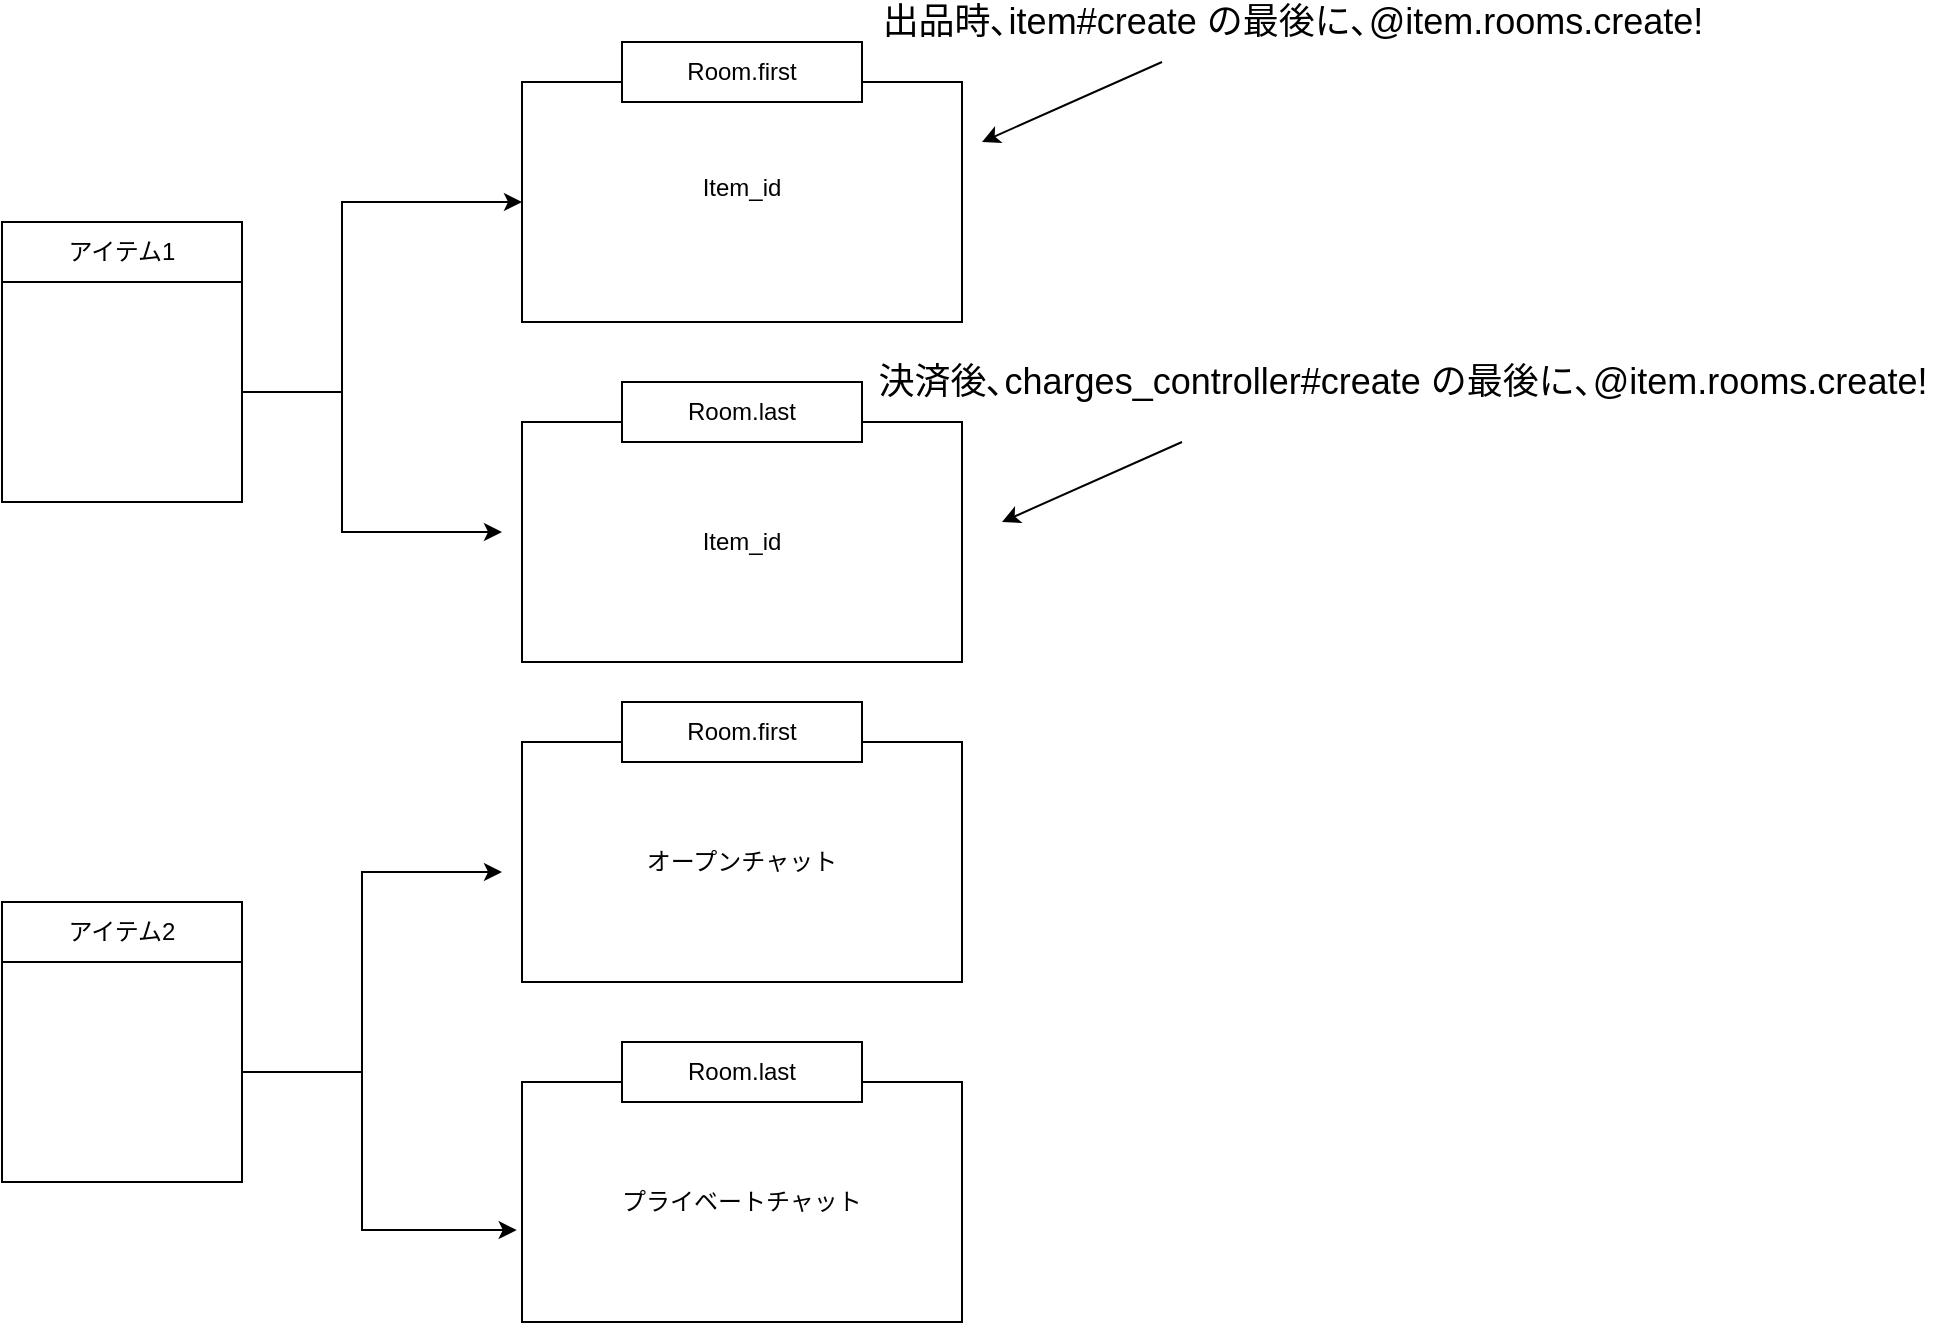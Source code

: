 <mxfile version="14.2.4" type="embed">
    <diagram id="5_PsxuUctauhOo19xLV4" name="ページ1">
        <mxGraphModel dx="946" dy="610" grid="1" gridSize="10" guides="1" tooltips="1" connect="1" arrows="1" fold="1" page="1" pageScale="1" pageWidth="850" pageHeight="1100" math="0" shadow="0">
            <root>
                <mxCell id="0"/>
                <mxCell id="1" parent="0"/>
                <mxCell id="9" value="Item_id&lt;br&gt;&lt;br&gt;" style="whiteSpace=wrap;html=1;" parent="1" vertex="1">
                    <mxGeometry x="360" y="70" width="220" height="120" as="geometry"/>
                </mxCell>
                <mxCell id="2" value="アイテム1" style="whiteSpace=wrap;html=1;" parent="1" vertex="1">
                    <mxGeometry x="100" y="140" width="120" height="30" as="geometry"/>
                </mxCell>
                <mxCell id="16" style="edgeStyle=orthogonalEdgeStyle;rounded=0;orthogonalLoop=1;jettySize=auto;html=1;entryX=0;entryY=0.5;entryDx=0;entryDy=0;" parent="1" source="3" target="9" edge="1">
                    <mxGeometry relative="1" as="geometry">
                        <mxPoint x="340" y="180" as="targetPoint"/>
                        <Array as="points">
                            <mxPoint x="270" y="225"/>
                            <mxPoint x="270" y="130"/>
                        </Array>
                    </mxGeometry>
                </mxCell>
                <mxCell id="17" style="edgeStyle=orthogonalEdgeStyle;rounded=0;orthogonalLoop=1;jettySize=auto;html=1;" parent="1" source="3" edge="1">
                    <mxGeometry relative="1" as="geometry">
                        <mxPoint x="350" y="295" as="targetPoint"/>
                        <Array as="points">
                            <mxPoint x="270" y="225"/>
                            <mxPoint x="270" y="295"/>
                        </Array>
                    </mxGeometry>
                </mxCell>
                <mxCell id="3" value="" style="whiteSpace=wrap;html=1;" parent="1" vertex="1">
                    <mxGeometry x="100" y="170" width="120" height="110" as="geometry"/>
                </mxCell>
                <mxCell id="4" value="アイテム2" style="whiteSpace=wrap;html=1;" parent="1" vertex="1">
                    <mxGeometry x="100" y="480" width="120" height="30" as="geometry"/>
                </mxCell>
                <mxCell id="18" style="edgeStyle=orthogonalEdgeStyle;rounded=0;orthogonalLoop=1;jettySize=auto;html=1;" parent="1" source="5" edge="1">
                    <mxGeometry relative="1" as="geometry">
                        <mxPoint x="350" y="465" as="targetPoint"/>
                        <Array as="points">
                            <mxPoint x="280" y="565"/>
                            <mxPoint x="280" y="465"/>
                        </Array>
                    </mxGeometry>
                </mxCell>
                <mxCell id="19" style="edgeStyle=orthogonalEdgeStyle;rounded=0;orthogonalLoop=1;jettySize=auto;html=1;entryX=-0.012;entryY=0.617;entryDx=0;entryDy=0;entryPerimeter=0;" parent="1" source="5" target="14" edge="1">
                    <mxGeometry relative="1" as="geometry">
                        <Array as="points">
                            <mxPoint x="280" y="565"/>
                            <mxPoint x="280" y="644"/>
                        </Array>
                    </mxGeometry>
                </mxCell>
                <mxCell id="5" value="" style="whiteSpace=wrap;html=1;" parent="1" vertex="1">
                    <mxGeometry x="100" y="510" width="120" height="110" as="geometry"/>
                </mxCell>
                <mxCell id="8" value="Room.first" style="whiteSpace=wrap;html=1;" parent="1" vertex="1">
                    <mxGeometry x="410" y="50" width="120" height="30" as="geometry"/>
                </mxCell>
                <mxCell id="10" value="Item_id" style="whiteSpace=wrap;html=1;" parent="1" vertex="1">
                    <mxGeometry x="360" y="240" width="220" height="120" as="geometry"/>
                </mxCell>
                <mxCell id="11" value="Room.last" style="whiteSpace=wrap;html=1;" parent="1" vertex="1">
                    <mxGeometry x="410" y="220" width="120" height="30" as="geometry"/>
                </mxCell>
                <mxCell id="12" value="&lt;span&gt;オープンチャット&lt;/span&gt;" style="whiteSpace=wrap;html=1;" parent="1" vertex="1">
                    <mxGeometry x="360" y="400" width="220" height="120" as="geometry"/>
                </mxCell>
                <mxCell id="13" value="Room.first" style="whiteSpace=wrap;html=1;" parent="1" vertex="1">
                    <mxGeometry x="410" y="380" width="120" height="30" as="geometry"/>
                </mxCell>
                <mxCell id="14" value="&lt;span&gt;プライベートチャット&lt;/span&gt;" style="whiteSpace=wrap;html=1;" parent="1" vertex="1">
                    <mxGeometry x="360" y="570" width="220" height="120" as="geometry"/>
                </mxCell>
                <mxCell id="15" value="Room.last" style="whiteSpace=wrap;html=1;" parent="1" vertex="1">
                    <mxGeometry x="410" y="550" width="120" height="30" as="geometry"/>
                </mxCell>
                <mxCell id="20" value="&lt;span style=&quot;font-size: 18px&quot;&gt;出品時､item#create の最後に､@item.rooms.create!&lt;/span&gt;" style="text;html=1;align=center;verticalAlign=middle;resizable=0;points=[];autosize=1;" parent="1" vertex="1">
                    <mxGeometry x="530" y="30" width="430" height="20" as="geometry"/>
                </mxCell>
                <mxCell id="21" value="&lt;font style=&quot;font-size: 18px&quot;&gt;決済後､charges_controller#create の最後に､@item.rooms.create!&lt;/font&gt;" style="text;html=1;align=center;verticalAlign=middle;resizable=0;points=[];autosize=1;" vertex="1" parent="1">
                    <mxGeometry x="530" y="210" width="540" height="20" as="geometry"/>
                </mxCell>
                <mxCell id="24" value="" style="endArrow=classic;html=1;" edge="1" parent="1">
                    <mxGeometry width="50" height="50" relative="1" as="geometry">
                        <mxPoint x="690" y="250" as="sourcePoint"/>
                        <mxPoint x="600" y="290" as="targetPoint"/>
                    </mxGeometry>
                </mxCell>
                <mxCell id="25" value="" style="endArrow=classic;html=1;" edge="1" parent="1">
                    <mxGeometry width="50" height="50" relative="1" as="geometry">
                        <mxPoint x="680" y="60" as="sourcePoint"/>
                        <mxPoint x="590" y="100" as="targetPoint"/>
                    </mxGeometry>
                </mxCell>
            </root>
        </mxGraphModel>
    </diagram>
</mxfile>